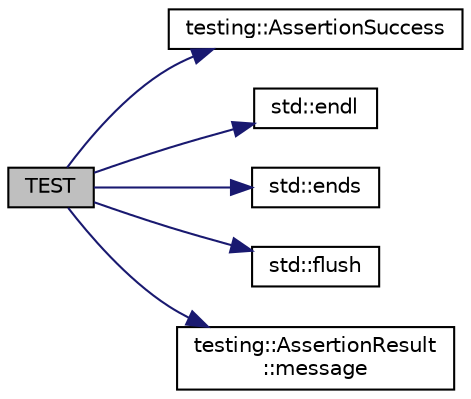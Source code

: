 digraph "TEST"
{
 // INTERACTIVE_SVG=YES
 // LATEX_PDF_SIZE
  bgcolor="transparent";
  edge [fontname="Helvetica",fontsize="10",labelfontname="Helvetica",labelfontsize="10"];
  node [fontname="Helvetica",fontsize="10",shape=record];
  rankdir="LR";
  Node1 [label="TEST",height=0.2,width=0.4,color="black", fillcolor="grey75", style="filled", fontcolor="black",tooltip=" "];
  Node1 -> Node2 [color="midnightblue",fontsize="10",style="solid",fontname="Helvetica"];
  Node2 [label="testing::AssertionSuccess",height=0.2,width=0.4,color="black",URL="$d0/d75/namespacetesting.html#a6941f23b3ce400dec4d2388cb466271c",tooltip=" "];
  Node1 -> Node3 [color="midnightblue",fontsize="10",style="solid",fontname="Helvetica"];
  Node3 [label="std::endl",height=0.2,width=0.4,color="black",URL="/Users/shi-rongliu/html_book_20190607/cppreference-doxygen-web.tag.xml$cpp/io/manip/endl.html#",tooltip=" "];
  Node1 -> Node4 [color="midnightblue",fontsize="10",style="solid",fontname="Helvetica"];
  Node4 [label="std::ends",height=0.2,width=0.4,color="black",URL="/Users/shi-rongliu/html_book_20190607/cppreference-doxygen-web.tag.xml$cpp/io/manip/ends.html#",tooltip=" "];
  Node1 -> Node5 [color="midnightblue",fontsize="10",style="solid",fontname="Helvetica"];
  Node5 [label="std::flush",height=0.2,width=0.4,color="black",URL="/Users/shi-rongliu/html_book_20190607/cppreference-doxygen-web.tag.xml$cpp/io/manip/flush.html#",tooltip=" "];
  Node1 -> Node6 [color="midnightblue",fontsize="10",style="solid",fontname="Helvetica"];
  Node6 [label="testing::AssertionResult\l::message",height=0.2,width=0.4,color="black",URL="$d5/dec/classtesting_1_1_assertion_result.html#af8f4390dff5acafd3c7e50f76c55687a",tooltip=" "];
}
